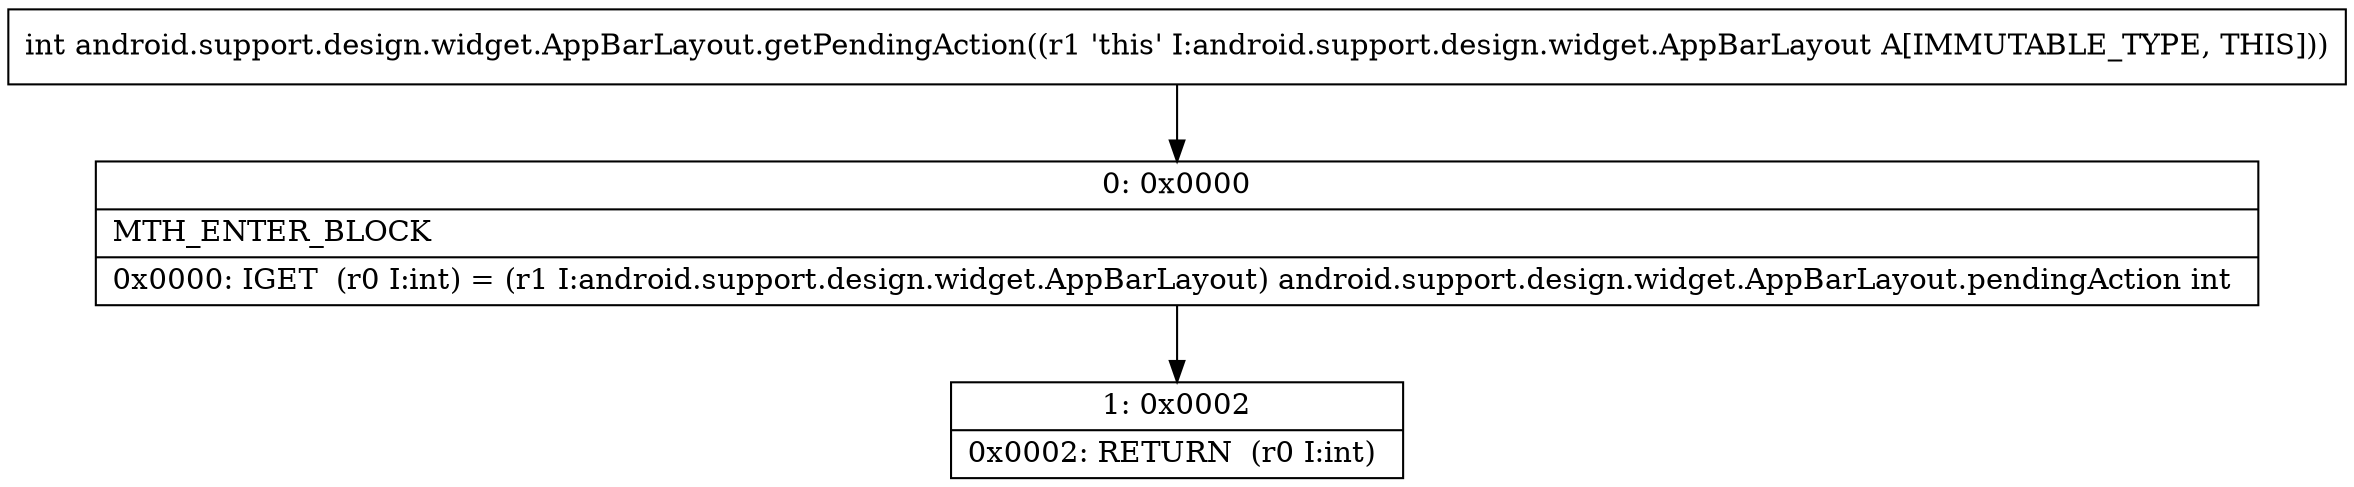 digraph "CFG forandroid.support.design.widget.AppBarLayout.getPendingAction()I" {
Node_0 [shape=record,label="{0\:\ 0x0000|MTH_ENTER_BLOCK\l|0x0000: IGET  (r0 I:int) = (r1 I:android.support.design.widget.AppBarLayout) android.support.design.widget.AppBarLayout.pendingAction int \l}"];
Node_1 [shape=record,label="{1\:\ 0x0002|0x0002: RETURN  (r0 I:int) \l}"];
MethodNode[shape=record,label="{int android.support.design.widget.AppBarLayout.getPendingAction((r1 'this' I:android.support.design.widget.AppBarLayout A[IMMUTABLE_TYPE, THIS])) }"];
MethodNode -> Node_0;
Node_0 -> Node_1;
}

